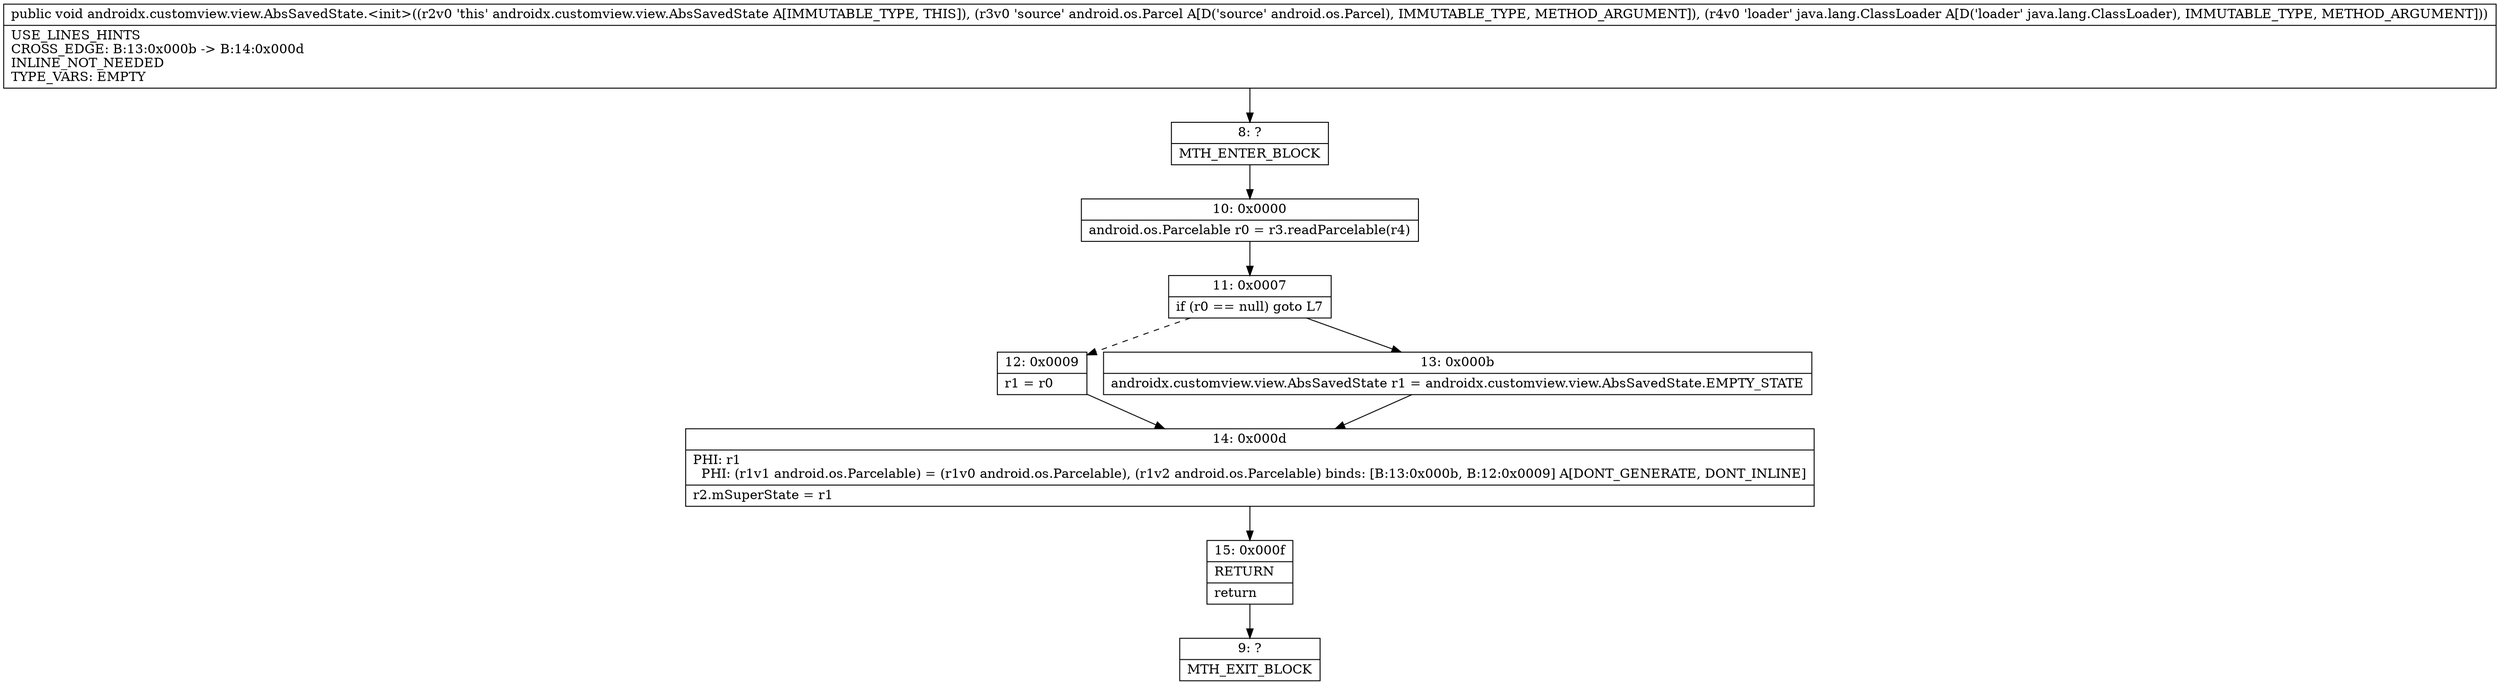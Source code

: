 digraph "CFG forandroidx.customview.view.AbsSavedState.\<init\>(Landroid\/os\/Parcel;Ljava\/lang\/ClassLoader;)V" {
Node_8 [shape=record,label="{8\:\ ?|MTH_ENTER_BLOCK\l}"];
Node_10 [shape=record,label="{10\:\ 0x0000|android.os.Parcelable r0 = r3.readParcelable(r4)\l}"];
Node_11 [shape=record,label="{11\:\ 0x0007|if (r0 == null) goto L7\l}"];
Node_12 [shape=record,label="{12\:\ 0x0009|r1 = r0\l}"];
Node_14 [shape=record,label="{14\:\ 0x000d|PHI: r1 \l  PHI: (r1v1 android.os.Parcelable) = (r1v0 android.os.Parcelable), (r1v2 android.os.Parcelable) binds: [B:13:0x000b, B:12:0x0009] A[DONT_GENERATE, DONT_INLINE]\l|r2.mSuperState = r1\l}"];
Node_15 [shape=record,label="{15\:\ 0x000f|RETURN\l|return\l}"];
Node_9 [shape=record,label="{9\:\ ?|MTH_EXIT_BLOCK\l}"];
Node_13 [shape=record,label="{13\:\ 0x000b|androidx.customview.view.AbsSavedState r1 = androidx.customview.view.AbsSavedState.EMPTY_STATE\l}"];
MethodNode[shape=record,label="{public void androidx.customview.view.AbsSavedState.\<init\>((r2v0 'this' androidx.customview.view.AbsSavedState A[IMMUTABLE_TYPE, THIS]), (r3v0 'source' android.os.Parcel A[D('source' android.os.Parcel), IMMUTABLE_TYPE, METHOD_ARGUMENT]), (r4v0 'loader' java.lang.ClassLoader A[D('loader' java.lang.ClassLoader), IMMUTABLE_TYPE, METHOD_ARGUMENT]))  | USE_LINES_HINTS\lCROSS_EDGE: B:13:0x000b \-\> B:14:0x000d\lINLINE_NOT_NEEDED\lTYPE_VARS: EMPTY\l}"];
MethodNode -> Node_8;Node_8 -> Node_10;
Node_10 -> Node_11;
Node_11 -> Node_12[style=dashed];
Node_11 -> Node_13;
Node_12 -> Node_14;
Node_14 -> Node_15;
Node_15 -> Node_9;
Node_13 -> Node_14;
}

